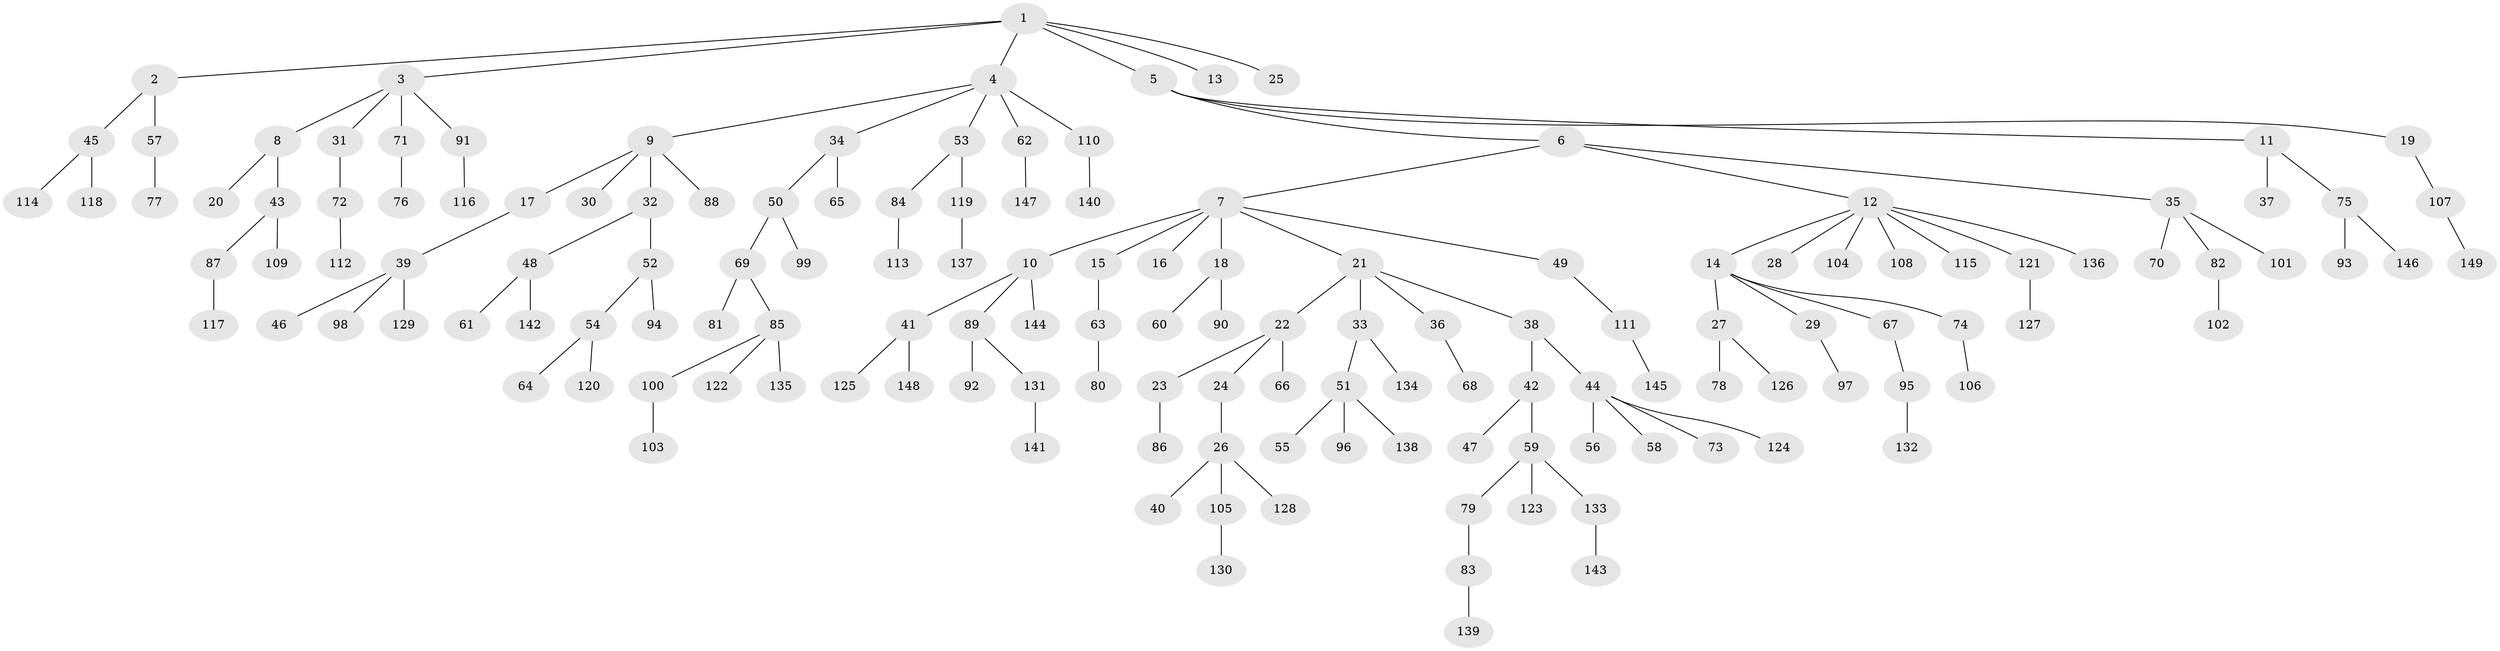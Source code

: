 // Generated by graph-tools (version 1.1) at 2025/15/03/09/25 04:15:22]
// undirected, 149 vertices, 148 edges
graph export_dot {
graph [start="1"]
  node [color=gray90,style=filled];
  1;
  2;
  3;
  4;
  5;
  6;
  7;
  8;
  9;
  10;
  11;
  12;
  13;
  14;
  15;
  16;
  17;
  18;
  19;
  20;
  21;
  22;
  23;
  24;
  25;
  26;
  27;
  28;
  29;
  30;
  31;
  32;
  33;
  34;
  35;
  36;
  37;
  38;
  39;
  40;
  41;
  42;
  43;
  44;
  45;
  46;
  47;
  48;
  49;
  50;
  51;
  52;
  53;
  54;
  55;
  56;
  57;
  58;
  59;
  60;
  61;
  62;
  63;
  64;
  65;
  66;
  67;
  68;
  69;
  70;
  71;
  72;
  73;
  74;
  75;
  76;
  77;
  78;
  79;
  80;
  81;
  82;
  83;
  84;
  85;
  86;
  87;
  88;
  89;
  90;
  91;
  92;
  93;
  94;
  95;
  96;
  97;
  98;
  99;
  100;
  101;
  102;
  103;
  104;
  105;
  106;
  107;
  108;
  109;
  110;
  111;
  112;
  113;
  114;
  115;
  116;
  117;
  118;
  119;
  120;
  121;
  122;
  123;
  124;
  125;
  126;
  127;
  128;
  129;
  130;
  131;
  132;
  133;
  134;
  135;
  136;
  137;
  138;
  139;
  140;
  141;
  142;
  143;
  144;
  145;
  146;
  147;
  148;
  149;
  1 -- 2;
  1 -- 3;
  1 -- 4;
  1 -- 5;
  1 -- 13;
  1 -- 25;
  2 -- 45;
  2 -- 57;
  3 -- 8;
  3 -- 31;
  3 -- 71;
  3 -- 91;
  4 -- 9;
  4 -- 34;
  4 -- 53;
  4 -- 62;
  4 -- 110;
  5 -- 6;
  5 -- 11;
  5 -- 19;
  6 -- 7;
  6 -- 12;
  6 -- 35;
  7 -- 10;
  7 -- 15;
  7 -- 16;
  7 -- 18;
  7 -- 21;
  7 -- 49;
  8 -- 20;
  8 -- 43;
  9 -- 17;
  9 -- 30;
  9 -- 32;
  9 -- 88;
  10 -- 41;
  10 -- 89;
  10 -- 144;
  11 -- 37;
  11 -- 75;
  12 -- 14;
  12 -- 28;
  12 -- 104;
  12 -- 108;
  12 -- 115;
  12 -- 121;
  12 -- 136;
  14 -- 27;
  14 -- 29;
  14 -- 67;
  14 -- 74;
  15 -- 63;
  17 -- 39;
  18 -- 60;
  18 -- 90;
  19 -- 107;
  21 -- 22;
  21 -- 33;
  21 -- 36;
  21 -- 38;
  22 -- 23;
  22 -- 24;
  22 -- 66;
  23 -- 86;
  24 -- 26;
  26 -- 40;
  26 -- 105;
  26 -- 128;
  27 -- 78;
  27 -- 126;
  29 -- 97;
  31 -- 72;
  32 -- 48;
  32 -- 52;
  33 -- 51;
  33 -- 134;
  34 -- 50;
  34 -- 65;
  35 -- 70;
  35 -- 82;
  35 -- 101;
  36 -- 68;
  38 -- 42;
  38 -- 44;
  39 -- 46;
  39 -- 98;
  39 -- 129;
  41 -- 125;
  41 -- 148;
  42 -- 47;
  42 -- 59;
  43 -- 87;
  43 -- 109;
  44 -- 56;
  44 -- 58;
  44 -- 73;
  44 -- 124;
  45 -- 114;
  45 -- 118;
  48 -- 61;
  48 -- 142;
  49 -- 111;
  50 -- 69;
  50 -- 99;
  51 -- 55;
  51 -- 96;
  51 -- 138;
  52 -- 54;
  52 -- 94;
  53 -- 84;
  53 -- 119;
  54 -- 64;
  54 -- 120;
  57 -- 77;
  59 -- 79;
  59 -- 123;
  59 -- 133;
  62 -- 147;
  63 -- 80;
  67 -- 95;
  69 -- 81;
  69 -- 85;
  71 -- 76;
  72 -- 112;
  74 -- 106;
  75 -- 93;
  75 -- 146;
  79 -- 83;
  82 -- 102;
  83 -- 139;
  84 -- 113;
  85 -- 100;
  85 -- 122;
  85 -- 135;
  87 -- 117;
  89 -- 92;
  89 -- 131;
  91 -- 116;
  95 -- 132;
  100 -- 103;
  105 -- 130;
  107 -- 149;
  110 -- 140;
  111 -- 145;
  119 -- 137;
  121 -- 127;
  131 -- 141;
  133 -- 143;
}
